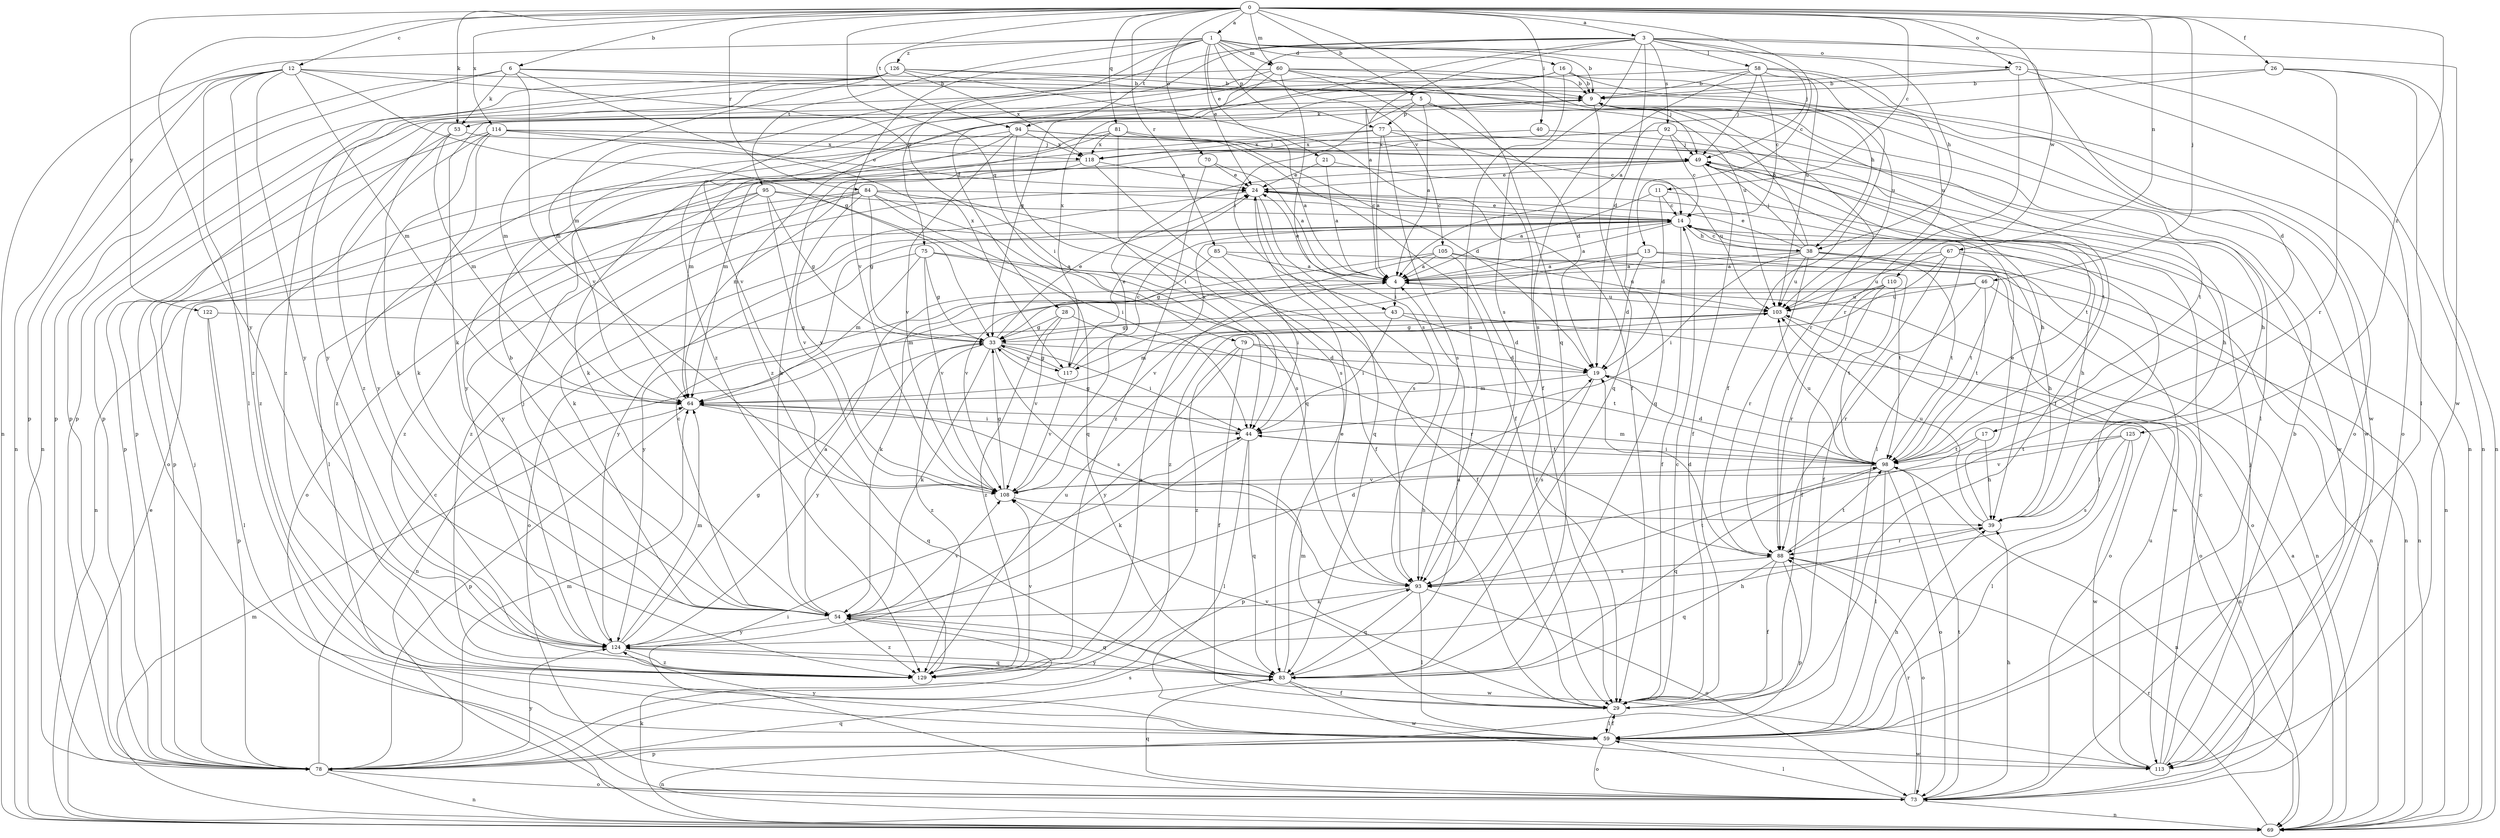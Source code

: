 strict digraph  {
0;
1;
3;
4;
5;
6;
9;
11;
12;
13;
14;
16;
17;
19;
21;
24;
26;
28;
29;
33;
38;
39;
40;
43;
44;
46;
49;
53;
54;
58;
59;
60;
64;
67;
69;
70;
72;
73;
75;
77;
78;
79;
81;
83;
84;
85;
88;
92;
93;
94;
95;
98;
103;
105;
108;
110;
113;
114;
117;
118;
122;
124;
125;
126;
129;
0 -> 1  [label=a];
0 -> 3  [label=a];
0 -> 5  [label=b];
0 -> 6  [label=b];
0 -> 11  [label=c];
0 -> 12  [label=c];
0 -> 13  [label=c];
0 -> 26  [label=f];
0 -> 40  [label=i];
0 -> 46  [label=j];
0 -> 53  [label=k];
0 -> 60  [label=m];
0 -> 67  [label=n];
0 -> 70  [label=o];
0 -> 72  [label=o];
0 -> 79  [label=q];
0 -> 81  [label=q];
0 -> 83  [label=q];
0 -> 84  [label=r];
0 -> 85  [label=r];
0 -> 94  [label=t];
0 -> 110  [label=w];
0 -> 114  [label=x];
0 -> 122  [label=y];
0 -> 124  [label=y];
0 -> 125  [label=z];
1 -> 9  [label=b];
1 -> 16  [label=d];
1 -> 21  [label=e];
1 -> 24  [label=e];
1 -> 60  [label=m];
1 -> 69  [label=n];
1 -> 72  [label=o];
1 -> 75  [label=p];
1 -> 77  [label=p];
1 -> 94  [label=t];
1 -> 95  [label=t];
1 -> 103  [label=u];
1 -> 105  [label=v];
1 -> 108  [label=v];
1 -> 126  [label=z];
3 -> 4  [label=a];
3 -> 17  [label=d];
3 -> 19  [label=d];
3 -> 28  [label=f];
3 -> 38  [label=h];
3 -> 49  [label=j];
3 -> 58  [label=l];
3 -> 64  [label=m];
3 -> 92  [label=s];
3 -> 93  [label=s];
3 -> 113  [label=w];
3 -> 117  [label=x];
3 -> 129  [label=z];
4 -> 24  [label=e];
4 -> 43  [label=i];
4 -> 103  [label=u];
5 -> 4  [label=a];
5 -> 19  [label=d];
5 -> 29  [label=f];
5 -> 43  [label=i];
5 -> 59  [label=l];
5 -> 77  [label=p];
5 -> 78  [label=p];
6 -> 9  [label=b];
6 -> 38  [label=h];
6 -> 53  [label=k];
6 -> 69  [label=n];
6 -> 78  [label=p];
6 -> 108  [label=v];
6 -> 117  [label=x];
9 -> 53  [label=k];
9 -> 83  [label=q];
9 -> 88  [label=r];
9 -> 113  [label=w];
9 -> 129  [label=z];
11 -> 4  [label=a];
11 -> 14  [label=c];
11 -> 19  [label=d];
11 -> 69  [label=n];
12 -> 9  [label=b];
12 -> 33  [label=g];
12 -> 44  [label=i];
12 -> 59  [label=l];
12 -> 64  [label=m];
12 -> 69  [label=n];
12 -> 78  [label=p];
12 -> 124  [label=y];
12 -> 129  [label=z];
13 -> 4  [label=a];
13 -> 19  [label=d];
13 -> 69  [label=n];
13 -> 73  [label=o];
13 -> 108  [label=v];
14 -> 4  [label=a];
14 -> 24  [label=e];
14 -> 29  [label=f];
14 -> 38  [label=h];
14 -> 39  [label=h];
14 -> 59  [label=l];
14 -> 117  [label=x];
14 -> 124  [label=y];
16 -> 9  [label=b];
16 -> 54  [label=k];
16 -> 64  [label=m];
16 -> 73  [label=o];
16 -> 93  [label=s];
16 -> 103  [label=u];
17 -> 39  [label=h];
17 -> 78  [label=p];
17 -> 98  [label=t];
19 -> 64  [label=m];
19 -> 69  [label=n];
19 -> 93  [label=s];
21 -> 4  [label=a];
21 -> 24  [label=e];
21 -> 103  [label=u];
24 -> 14  [label=c];
24 -> 54  [label=k];
24 -> 83  [label=q];
24 -> 93  [label=s];
26 -> 4  [label=a];
26 -> 9  [label=b];
26 -> 59  [label=l];
26 -> 69  [label=n];
26 -> 88  [label=r];
28 -> 33  [label=g];
28 -> 88  [label=r];
28 -> 108  [label=v];
28 -> 129  [label=z];
29 -> 14  [label=c];
29 -> 59  [label=l];
29 -> 64  [label=m];
29 -> 108  [label=v];
33 -> 19  [label=d];
33 -> 24  [label=e];
33 -> 44  [label=i];
33 -> 54  [label=k];
33 -> 93  [label=s];
33 -> 117  [label=x];
33 -> 124  [label=y];
33 -> 129  [label=z];
38 -> 4  [label=a];
38 -> 9  [label=b];
38 -> 14  [label=c];
38 -> 24  [label=e];
38 -> 39  [label=h];
38 -> 44  [label=i];
38 -> 49  [label=j];
38 -> 88  [label=r];
38 -> 98  [label=t];
38 -> 103  [label=u];
38 -> 113  [label=w];
39 -> 24  [label=e];
39 -> 88  [label=r];
39 -> 103  [label=u];
40 -> 39  [label=h];
40 -> 118  [label=x];
43 -> 19  [label=d];
43 -> 33  [label=g];
43 -> 44  [label=i];
43 -> 73  [label=o];
44 -> 33  [label=g];
44 -> 54  [label=k];
44 -> 59  [label=l];
44 -> 83  [label=q];
44 -> 98  [label=t];
46 -> 64  [label=m];
46 -> 69  [label=n];
46 -> 88  [label=r];
46 -> 98  [label=t];
46 -> 103  [label=u];
49 -> 24  [label=e];
49 -> 29  [label=f];
49 -> 39  [label=h];
49 -> 59  [label=l];
49 -> 98  [label=t];
53 -> 49  [label=j];
53 -> 54  [label=k];
53 -> 64  [label=m];
53 -> 73  [label=o];
54 -> 4  [label=a];
54 -> 9  [label=b];
54 -> 14  [label=c];
54 -> 19  [label=d];
54 -> 83  [label=q];
54 -> 108  [label=v];
54 -> 113  [label=w];
54 -> 124  [label=y];
54 -> 129  [label=z];
58 -> 9  [label=b];
58 -> 14  [label=c];
58 -> 29  [label=f];
58 -> 49  [label=j];
58 -> 69  [label=n];
58 -> 78  [label=p];
58 -> 93  [label=s];
58 -> 103  [label=u];
59 -> 29  [label=f];
59 -> 39  [label=h];
59 -> 69  [label=n];
59 -> 73  [label=o];
59 -> 78  [label=p];
59 -> 113  [label=w];
59 -> 124  [label=y];
60 -> 9  [label=b];
60 -> 29  [label=f];
60 -> 33  [label=g];
60 -> 49  [label=j];
60 -> 78  [label=p];
60 -> 93  [label=s];
60 -> 103  [label=u];
60 -> 108  [label=v];
64 -> 44  [label=i];
64 -> 78  [label=p];
64 -> 83  [label=q];
67 -> 4  [label=a];
67 -> 29  [label=f];
67 -> 69  [label=n];
67 -> 98  [label=t];
67 -> 103  [label=u];
67 -> 129  [label=z];
69 -> 4  [label=a];
69 -> 24  [label=e];
69 -> 54  [label=k];
69 -> 64  [label=m];
69 -> 88  [label=r];
70 -> 4  [label=a];
70 -> 24  [label=e];
70 -> 129  [label=z];
72 -> 9  [label=b];
72 -> 69  [label=n];
72 -> 73  [label=o];
72 -> 88  [label=r];
72 -> 129  [label=z];
73 -> 39  [label=h];
73 -> 44  [label=i];
73 -> 59  [label=l];
73 -> 69  [label=n];
73 -> 83  [label=q];
73 -> 88  [label=r];
73 -> 98  [label=t];
75 -> 4  [label=a];
75 -> 29  [label=f];
75 -> 33  [label=g];
75 -> 64  [label=m];
75 -> 73  [label=o];
75 -> 108  [label=v];
77 -> 4  [label=a];
77 -> 14  [label=c];
77 -> 64  [label=m];
77 -> 93  [label=s];
77 -> 113  [label=w];
77 -> 118  [label=x];
78 -> 14  [label=c];
78 -> 49  [label=j];
78 -> 64  [label=m];
78 -> 69  [label=n];
78 -> 73  [label=o];
78 -> 83  [label=q];
78 -> 93  [label=s];
78 -> 124  [label=y];
79 -> 19  [label=d];
79 -> 29  [label=f];
79 -> 98  [label=t];
79 -> 124  [label=y];
79 -> 129  [label=z];
81 -> 4  [label=a];
81 -> 44  [label=i];
81 -> 54  [label=k];
81 -> 98  [label=t];
81 -> 118  [label=x];
81 -> 124  [label=y];
83 -> 4  [label=a];
83 -> 24  [label=e];
83 -> 29  [label=f];
83 -> 113  [label=w];
83 -> 124  [label=y];
84 -> 14  [label=c];
84 -> 29  [label=f];
84 -> 33  [label=g];
84 -> 69  [label=n];
84 -> 73  [label=o];
84 -> 83  [label=q];
84 -> 93  [label=s];
84 -> 108  [label=v];
84 -> 129  [label=z];
85 -> 4  [label=a];
85 -> 33  [label=g];
85 -> 44  [label=i];
85 -> 69  [label=n];
88 -> 19  [label=d];
88 -> 29  [label=f];
88 -> 73  [label=o];
88 -> 78  [label=p];
88 -> 83  [label=q];
88 -> 93  [label=s];
88 -> 98  [label=t];
92 -> 14  [label=c];
92 -> 39  [label=h];
92 -> 49  [label=j];
92 -> 54  [label=k];
92 -> 83  [label=q];
92 -> 118  [label=x];
93 -> 54  [label=k];
93 -> 59  [label=l];
93 -> 73  [label=o];
93 -> 83  [label=q];
93 -> 98  [label=t];
94 -> 29  [label=f];
94 -> 49  [label=j];
94 -> 64  [label=m];
94 -> 83  [label=q];
94 -> 108  [label=v];
94 -> 118  [label=x];
94 -> 129  [label=z];
95 -> 14  [label=c];
95 -> 33  [label=g];
95 -> 44  [label=i];
95 -> 59  [label=l];
95 -> 108  [label=v];
95 -> 124  [label=y];
95 -> 129  [label=z];
98 -> 19  [label=d];
98 -> 44  [label=i];
98 -> 59  [label=l];
98 -> 64  [label=m];
98 -> 69  [label=n];
98 -> 73  [label=o];
98 -> 83  [label=q];
98 -> 103  [label=u];
98 -> 108  [label=v];
103 -> 33  [label=g];
103 -> 64  [label=m];
103 -> 69  [label=n];
103 -> 73  [label=o];
105 -> 4  [label=a];
105 -> 29  [label=f];
105 -> 98  [label=t];
105 -> 103  [label=u];
105 -> 108  [label=v];
105 -> 124  [label=y];
108 -> 33  [label=g];
108 -> 39  [label=h];
108 -> 49  [label=j];
110 -> 29  [label=f];
110 -> 54  [label=k];
110 -> 88  [label=r];
110 -> 98  [label=t];
110 -> 103  [label=u];
113 -> 9  [label=b];
113 -> 14  [label=c];
113 -> 49  [label=j];
113 -> 103  [label=u];
114 -> 19  [label=d];
114 -> 24  [label=e];
114 -> 54  [label=k];
114 -> 78  [label=p];
114 -> 98  [label=t];
114 -> 118  [label=x];
114 -> 124  [label=y];
114 -> 129  [label=z];
117 -> 14  [label=c];
117 -> 24  [label=e];
117 -> 33  [label=g];
117 -> 108  [label=v];
118 -> 24  [label=e];
118 -> 64  [label=m];
118 -> 78  [label=p];
118 -> 93  [label=s];
122 -> 33  [label=g];
122 -> 59  [label=l];
122 -> 78  [label=p];
124 -> 33  [label=g];
124 -> 39  [label=h];
124 -> 49  [label=j];
124 -> 64  [label=m];
124 -> 83  [label=q];
124 -> 129  [label=z];
125 -> 59  [label=l];
125 -> 93  [label=s];
125 -> 98  [label=t];
125 -> 108  [label=v];
125 -> 113  [label=w];
126 -> 9  [label=b];
126 -> 29  [label=f];
126 -> 64  [label=m];
126 -> 78  [label=p];
126 -> 113  [label=w];
126 -> 118  [label=x];
126 -> 124  [label=y];
126 -> 129  [label=z];
129 -> 4  [label=a];
129 -> 103  [label=u];
129 -> 108  [label=v];
}
